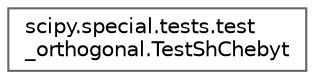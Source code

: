 digraph "Graphical Class Hierarchy"
{
 // LATEX_PDF_SIZE
  bgcolor="transparent";
  edge [fontname=Helvetica,fontsize=10,labelfontname=Helvetica,labelfontsize=10];
  node [fontname=Helvetica,fontsize=10,shape=box,height=0.2,width=0.4];
  rankdir="LR";
  Node0 [id="Node000000",label="scipy.special.tests.test\l_orthogonal.TestShChebyt",height=0.2,width=0.4,color="grey40", fillcolor="white", style="filled",URL="$df/d22/classscipy_1_1special_1_1tests_1_1test__orthogonal_1_1TestShChebyt.html",tooltip=" "];
}
